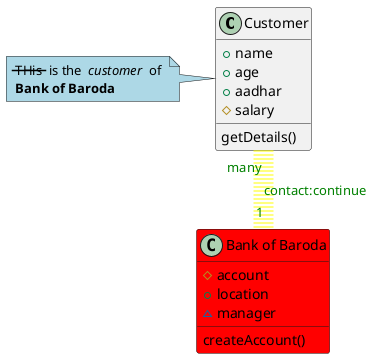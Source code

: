 @startuml
class Customer{
    +name
    +age
    +aadhar
    #salary
    getDetails()
}
class "Bank of Baroda" as bank #red{
    #account
    +location
    ~manager
    createAccount()
}
Customer "many" -[dotted,thickness=20]- "1" bank #Yellow;text:green :contact:continue
note left of Customer #LightBlue 
<s> THis </s> is the <i> customer </i> of 
<b> Bank of Baroda </b>
end note

@enduml